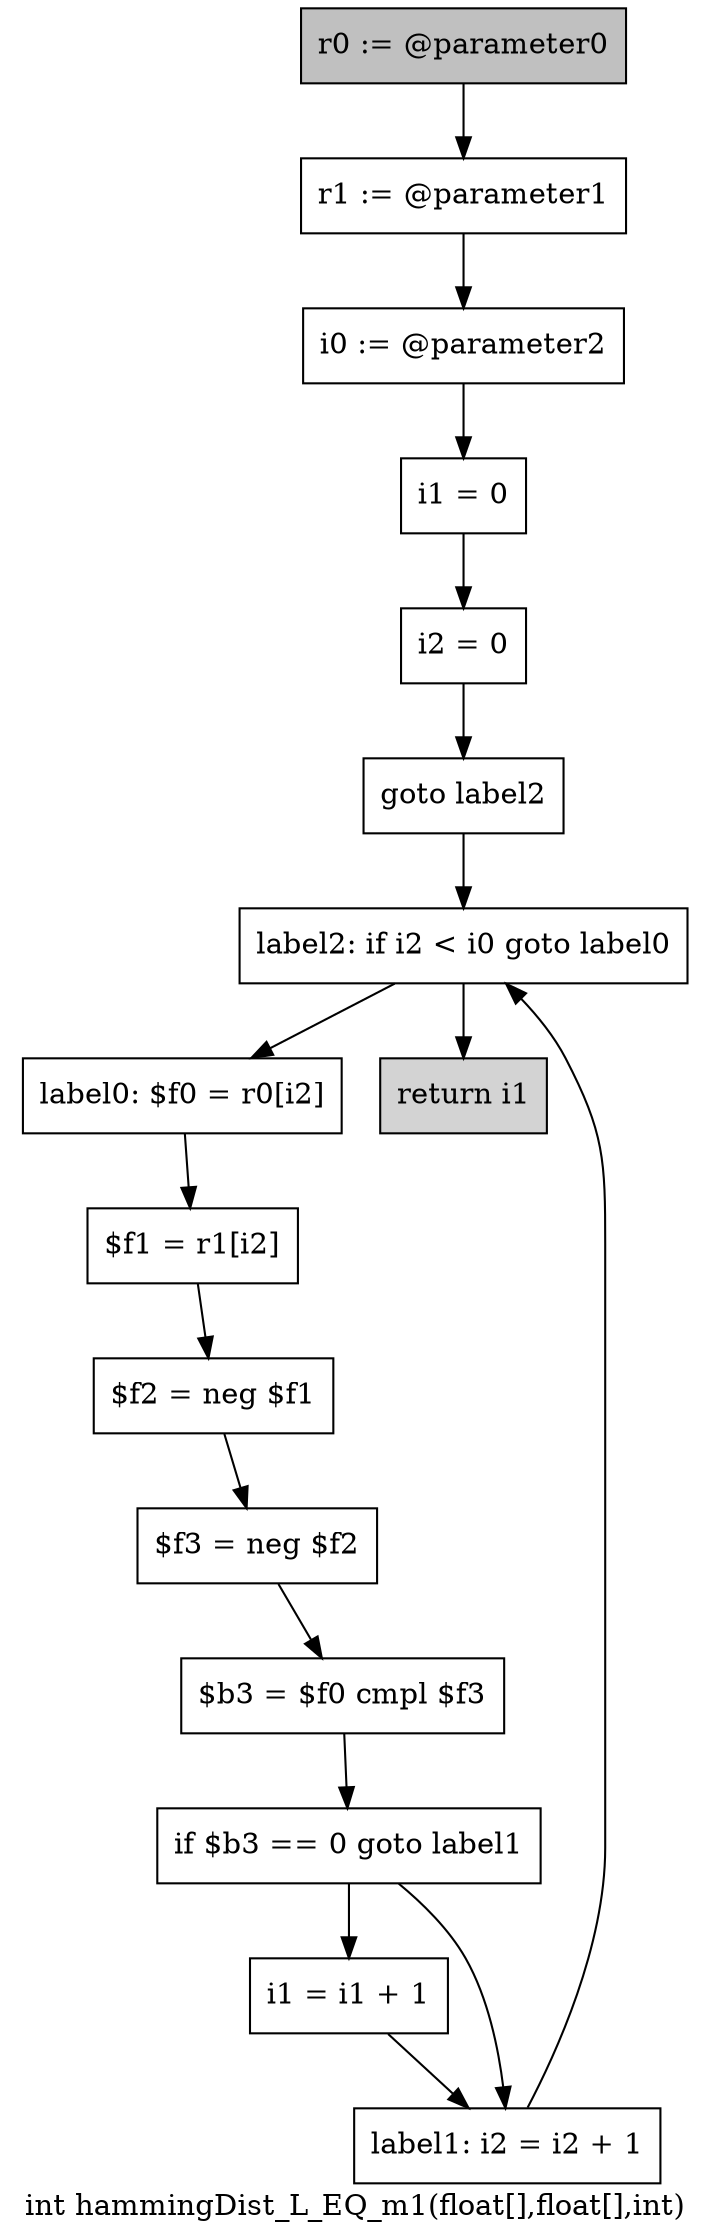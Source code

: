 digraph "int hammingDist_L_EQ_m1(float[],float[],int)" {
    label="int hammingDist_L_EQ_m1(float[],float[],int)";
    node [shape=box];
    "0" [style=filled,fillcolor=gray,label="r0 := @parameter0",];
    "1" [label="r1 := @parameter1",];
    "0"->"1";
    "2" [label="i0 := @parameter2",];
    "1"->"2";
    "3" [label="i1 = 0",];
    "2"->"3";
    "4" [label="i2 = 0",];
    "3"->"4";
    "5" [label="goto label2",];
    "4"->"5";
    "14" [label="label2: if i2 < i0 goto label0",];
    "5"->"14";
    "6" [label="label0: $f0 = r0[i2]",];
    "7" [label="$f1 = r1[i2]",];
    "6"->"7";
    "8" [label="$f2 = neg $f1",];
    "7"->"8";
    "9" [label="$f3 = neg $f2",];
    "8"->"9";
    "10" [label="$b3 = $f0 cmpl $f3",];
    "9"->"10";
    "11" [label="if $b3 == 0 goto label1",];
    "10"->"11";
    "12" [label="i1 = i1 + 1",];
    "11"->"12";
    "13" [label="label1: i2 = i2 + 1",];
    "11"->"13";
    "12"->"13";
    "13"->"14";
    "14"->"6";
    "15" [style=filled,fillcolor=lightgray,label="return i1",];
    "14"->"15";
}
